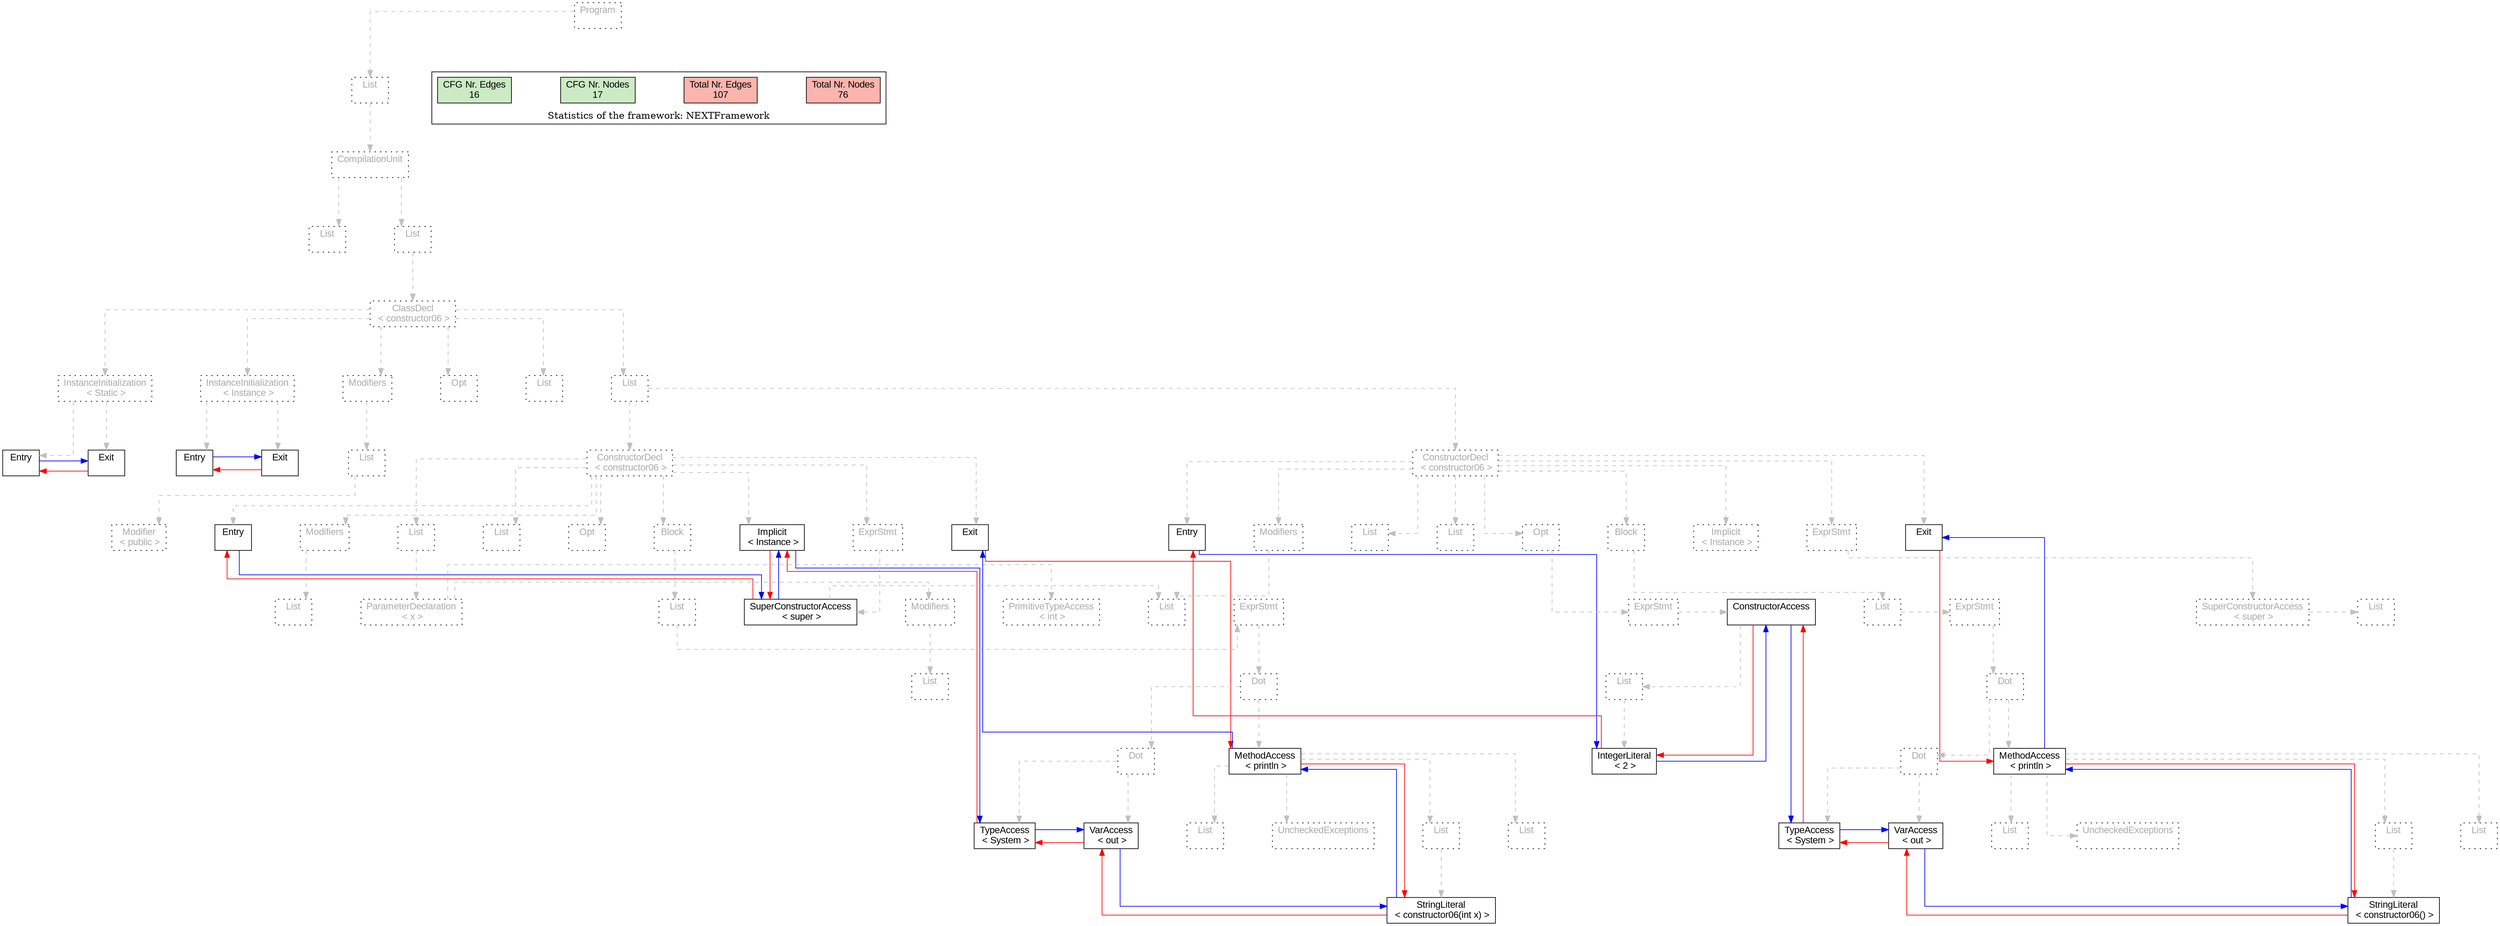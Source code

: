 digraph G {
graph [splines=ortho, nodesep="1", ranksep="1"]
node [shape=rect, fontname=Arial];
{ rank = same; "Program[0]"}
{ rank = same; "List[1]"}
{ rank = same; "CompilationUnit[2]"}
{ rank = same; "List[3]"; "List[4]"}
{ rank = same; "ClassDecl[5]"}
{ rank = same; "Modifiers[22]"; "Opt[25]"; "List[26]"; "List[27]"; "InstanceInitialization[6]"; "InstanceInitialization[14]"}
{ rank = same; "List[23]"; "ConstructorDecl[28]"; "ConstructorDecl[51]"; "Entry[7]"; "Exit[8]"; "Entry[15]"; "Exit[16]"}
{ rank = same; "Modifier[24]"; "Entry[29]"; "Implicit[29]"; "Modifiers[29]"; "List[31]"; "List[36]"; "Opt[37]"; "Block[38]"; "Exit[29]"; "ExprStmt[51]"; "Entry[52]"; "Implicit[52]"; "Modifiers[52]"; "List[54]"; "List[55]"; "Opt[56]"; "Block[61]"; "Exit[52]"; "ExprStmt[74]"}
{ rank = same; "List[30]"; "ParameterDeclaration[32]"; "List[39]"; "SuperConstructorAccess[52]"; "List[53]"; "ExprStmt[57]"; "List[62]"; "SuperConstructorAccess[75]"}
{ rank = same; "Modifiers[33]"; "PrimitiveTypeAccess[35]"; "ExprStmt[40]"; "List[53]"; "ConstructorAccess[58]"; "ExprStmt[63]"; "List[76]"}
{ rank = same; "List[34]"; "Dot[41]"; "List[59]"; "Dot[64]"}
{ rank = same; "Dot[42]"; "MethodAccess[45]"; "IntegerLiteral[60]"; "Dot[65]"; "MethodAccess[68]"}
{ rank = same; "TypeAccess[43]"; "VarAccess[44]"; "List[47]"; "List[49]"; "List[50]"; "UncheckedExceptions[46]"; "TypeAccess[66]"; "VarAccess[67]"; "List[70]"; "List[72]"; "List[73]"; "UncheckedExceptions[69]"}
{ rank = same; "StringLiteral[48]"; "StringLiteral[71]"}
"Program[0]" [label="Program\n ", style= dotted   fillcolor="#eeeeee" fontcolor="#aaaaaa"  ]
"List[1]" [label="List\n ", style= dotted   fillcolor="#eeeeee" fontcolor="#aaaaaa"  ]
"CompilationUnit[2]" [label="CompilationUnit\n ", style= dotted   fillcolor="#eeeeee" fontcolor="#aaaaaa"  ]
"List[3]" [label="List\n ", style= dotted   fillcolor="#eeeeee" fontcolor="#aaaaaa"  ]
"List[4]" [label="List\n ", style= dotted   fillcolor="#eeeeee" fontcolor="#aaaaaa"  ]
"ClassDecl[5]" [label="ClassDecl\n < constructor06 >", style= dotted   fillcolor="#eeeeee" fontcolor="#aaaaaa"  ]
"Modifiers[22]" [label="Modifiers\n ", style= dotted   fillcolor="#eeeeee" fontcolor="#aaaaaa"  ]
"List[23]" [label="List\n ", style= dotted   fillcolor="#eeeeee" fontcolor="#aaaaaa"  ]
"Modifier[24]" [label="Modifier\n < public >", style= dotted   fillcolor="#eeeeee" fontcolor="#aaaaaa"  ]
"Opt[25]" [label="Opt\n ", style= dotted   fillcolor="#eeeeee" fontcolor="#aaaaaa"  ]
"List[26]" [label="List\n ", style= dotted   fillcolor="#eeeeee" fontcolor="#aaaaaa"  ]
"List[27]" [label="List\n ", style= dotted   fillcolor="#eeeeee" fontcolor="#aaaaaa"  ]
"ConstructorDecl[28]" [label="ConstructorDecl\n < constructor06 >", style= dotted   fillcolor="#eeeeee" fontcolor="#aaaaaa"  ]
"Entry[29]" [label="Entry\n ", fillcolor=white   style=filled  ]
"Implicit[29]" [label="Implicit\n < Instance >", fillcolor=white   style=filled  ]
"Modifiers[29]" [label="Modifiers\n ", style= dotted   fillcolor="#eeeeee" fontcolor="#aaaaaa"  ]
"List[30]" [label="List\n ", style= dotted   fillcolor="#eeeeee" fontcolor="#aaaaaa"  ]
"List[31]" [label="List\n ", style= dotted   fillcolor="#eeeeee" fontcolor="#aaaaaa"  ]
"ParameterDeclaration[32]" [label="ParameterDeclaration\n < x >", style= dotted   fillcolor="#eeeeee" fontcolor="#aaaaaa"  ]
"Modifiers[33]" [label="Modifiers\n ", style= dotted   fillcolor="#eeeeee" fontcolor="#aaaaaa"  ]
"List[34]" [label="List\n ", style= dotted   fillcolor="#eeeeee" fontcolor="#aaaaaa"  ]
"PrimitiveTypeAccess[35]" [label="PrimitiveTypeAccess\n < int >", style= dotted   fillcolor="#eeeeee" fontcolor="#aaaaaa"  ]
"List[36]" [label="List\n ", style= dotted   fillcolor="#eeeeee" fontcolor="#aaaaaa"  ]
"Opt[37]" [label="Opt\n ", style= dotted   fillcolor="#eeeeee" fontcolor="#aaaaaa"  ]
"Block[38]" [label="Block\n ", style= dotted   fillcolor="#eeeeee" fontcolor="#aaaaaa"  ]
"List[39]" [label="List\n ", style= dotted   fillcolor="#eeeeee" fontcolor="#aaaaaa"  ]
"ExprStmt[40]" [label="ExprStmt\n ", style= dotted   fillcolor="#eeeeee" fontcolor="#aaaaaa"  ]
"Dot[41]" [label="Dot\n ", style= dotted   fillcolor="#eeeeee" fontcolor="#aaaaaa"  ]
"Dot[42]" [label="Dot\n ", style= dotted   fillcolor="#eeeeee" fontcolor="#aaaaaa"  ]
"TypeAccess[43]" [label="TypeAccess\n < System >", fillcolor=white   style=filled  ]
"VarAccess[44]" [label="VarAccess\n < out >", fillcolor=white   style=filled  ]
"MethodAccess[45]" [label="MethodAccess\n < println >", fillcolor=white   style=filled  ]
"List[47]" [label="List\n ", style= dotted   fillcolor="#eeeeee" fontcolor="#aaaaaa"  ]
"StringLiteral[48]" [label="StringLiteral\n < constructor06(int x) >", fillcolor=white   style=filled  ]
"List[49]" [label="List\n ", style= dotted   fillcolor="#eeeeee" fontcolor="#aaaaaa"  ]
"List[50]" [label="List\n ", style= dotted   fillcolor="#eeeeee" fontcolor="#aaaaaa"  ]
"UncheckedExceptions[46]" [label="UncheckedExceptions\n ", style= dotted   fillcolor="#eeeeee" fontcolor="#aaaaaa"  ]
"Exit[29]" [label="Exit\n ", fillcolor=white   style=filled  ]
"ExprStmt[51]" [label="ExprStmt\n ", style= dotted   fillcolor="#eeeeee" fontcolor="#aaaaaa"  ]
"SuperConstructorAccess[52]" [label="SuperConstructorAccess\n < super >", fillcolor=white   style=filled  ]
"List[53]" [label="List\n ", style= dotted   fillcolor="#eeeeee" fontcolor="#aaaaaa"  ]
"ConstructorDecl[51]" [label="ConstructorDecl\n < constructor06 >", style= dotted   fillcolor="#eeeeee" fontcolor="#aaaaaa"  ]
"Entry[52]" [label="Entry\n ", fillcolor=white   style=filled  ]
"Implicit[52]" [label="Implicit\n < Instance >", style= dotted   fillcolor="#eeeeee" fontcolor="#aaaaaa"  ]
"Modifiers[52]" [label="Modifiers\n ", style= dotted   fillcolor="#eeeeee" fontcolor="#aaaaaa"  ]
"List[53]" [label="List\n ", style= dotted   fillcolor="#eeeeee" fontcolor="#aaaaaa"  ]
"List[54]" [label="List\n ", style= dotted   fillcolor="#eeeeee" fontcolor="#aaaaaa"  ]
"List[55]" [label="List\n ", style= dotted   fillcolor="#eeeeee" fontcolor="#aaaaaa"  ]
"Opt[56]" [label="Opt\n ", style= dotted   fillcolor="#eeeeee" fontcolor="#aaaaaa"  ]
"ExprStmt[57]" [label="ExprStmt\n ", style= dotted   fillcolor="#eeeeee" fontcolor="#aaaaaa"  ]
"ConstructorAccess[58]" [label="ConstructorAccess\n ", fillcolor=white   style=filled  ]
"List[59]" [label="List\n ", style= dotted   fillcolor="#eeeeee" fontcolor="#aaaaaa"  ]
"IntegerLiteral[60]" [label="IntegerLiteral\n < 2 >", fillcolor=white   style=filled  ]
"Block[61]" [label="Block\n ", style= dotted   fillcolor="#eeeeee" fontcolor="#aaaaaa"  ]
"List[62]" [label="List\n ", style= dotted   fillcolor="#eeeeee" fontcolor="#aaaaaa"  ]
"ExprStmt[63]" [label="ExprStmt\n ", style= dotted   fillcolor="#eeeeee" fontcolor="#aaaaaa"  ]
"Dot[64]" [label="Dot\n ", style= dotted   fillcolor="#eeeeee" fontcolor="#aaaaaa"  ]
"Dot[65]" [label="Dot\n ", style= dotted   fillcolor="#eeeeee" fontcolor="#aaaaaa"  ]
"TypeAccess[66]" [label="TypeAccess\n < System >", fillcolor=white   style=filled  ]
"VarAccess[67]" [label="VarAccess\n < out >", fillcolor=white   style=filled  ]
"MethodAccess[68]" [label="MethodAccess\n < println >", fillcolor=white   style=filled  ]
"List[70]" [label="List\n ", style= dotted   fillcolor="#eeeeee" fontcolor="#aaaaaa"  ]
"StringLiteral[71]" [label="StringLiteral\n < constructor06() >", fillcolor=white   style=filled  ]
"List[72]" [label="List\n ", style= dotted   fillcolor="#eeeeee" fontcolor="#aaaaaa"  ]
"List[73]" [label="List\n ", style= dotted   fillcolor="#eeeeee" fontcolor="#aaaaaa"  ]
"UncheckedExceptions[69]" [label="UncheckedExceptions\n ", style= dotted   fillcolor="#eeeeee" fontcolor="#aaaaaa"  ]
"Exit[52]" [label="Exit\n ", fillcolor=white   style=filled  ]
"ExprStmt[74]" [label="ExprStmt\n ", style= dotted   fillcolor="#eeeeee" fontcolor="#aaaaaa"  ]
"SuperConstructorAccess[75]" [label="SuperConstructorAccess\n < super >", style= dotted   fillcolor="#eeeeee" fontcolor="#aaaaaa"  ]
"List[76]" [label="List\n ", style= dotted   fillcolor="#eeeeee" fontcolor="#aaaaaa"  ]
"InstanceInitialization[6]" [label="InstanceInitialization\n < Instance >", style= dotted   fillcolor="#eeeeee" fontcolor="#aaaaaa"  ]
"Entry[7]" [label="Entry\n ", fillcolor=white   style=filled  ]
"Exit[8]" [label="Exit\n ", fillcolor=white   style=filled  ]
"InstanceInitialization[14]" [label="InstanceInitialization\n < Static >", style= dotted   fillcolor="#eeeeee" fontcolor="#aaaaaa"  ]
"Entry[15]" [label="Entry\n ", fillcolor=white   style=filled  ]
"Exit[16]" [label="Exit\n ", fillcolor=white   style=filled  ]
"CompilationUnit[2]" -> "List[3]" [style=dashed, color=gray]
"List[23]" -> "Modifier[24]" [style=dashed, color=gray]
"Modifiers[22]" -> "List[23]" [style=dashed, color=gray]
"ClassDecl[5]" -> "Modifiers[22]" [style=dashed, color=gray]
"ClassDecl[5]" -> "Opt[25]" [style=dashed, color=gray]
"ClassDecl[5]" -> "List[26]" [style=dashed, color=gray]
"ConstructorDecl[28]" -> "Entry[29]" [style=dashed, color=gray]
"ConstructorDecl[28]" -> "Implicit[29]" [style=dashed, color=gray]
"Modifiers[29]" -> "List[30]" [style=dashed, color=gray]
"ConstructorDecl[28]" -> "Modifiers[29]" [style=dashed, color=gray]
"Modifiers[33]" -> "List[34]" [style=dashed, color=gray]
"ParameterDeclaration[32]" -> "Modifiers[33]" [style=dashed, color=gray]
"ParameterDeclaration[32]" -> "PrimitiveTypeAccess[35]" [style=dashed, color=gray]
"List[31]" -> "ParameterDeclaration[32]" [style=dashed, color=gray]
"ConstructorDecl[28]" -> "List[31]" [style=dashed, color=gray]
"ConstructorDecl[28]" -> "List[36]" [style=dashed, color=gray]
"ConstructorDecl[28]" -> "Opt[37]" [style=dashed, color=gray]
"Dot[42]" -> "TypeAccess[43]" [style=dashed, color=gray]
"Dot[42]" -> "VarAccess[44]" [style=dashed, color=gray]
"Dot[41]" -> "Dot[42]" [style=dashed, color=gray]
"List[47]" -> "StringLiteral[48]" [style=dashed, color=gray]
"MethodAccess[45]" -> "List[47]" [style=dashed, color=gray]
"MethodAccess[45]" -> "List[49]" [style=dashed, color=gray]
"MethodAccess[45]" -> "List[50]" [style=dashed, color=gray]
"MethodAccess[45]" -> "UncheckedExceptions[46]" [style=dashed, color=gray]
"Dot[41]" -> "MethodAccess[45]" [style=dashed, color=gray]
"ExprStmt[40]" -> "Dot[41]" [style=dashed, color=gray]
"List[39]" -> "ExprStmt[40]" [style=dashed, color=gray]
"Block[38]" -> "List[39]" [style=dashed, color=gray]
"ConstructorDecl[28]" -> "Block[38]" [style=dashed, color=gray]
"ConstructorDecl[28]" -> "Exit[29]" [style=dashed, color=gray]
"SuperConstructorAccess[52]" -> "List[53]" [style=dashed, color=gray]
"ExprStmt[51]" -> "SuperConstructorAccess[52]" [style=dashed, color=gray]
"ConstructorDecl[28]" -> "ExprStmt[51]" [style=dashed, color=gray]
"List[27]" -> "ConstructorDecl[28]" [style=dashed, color=gray]
"ConstructorDecl[51]" -> "Entry[52]" [style=dashed, color=gray]
"ConstructorDecl[51]" -> "Implicit[52]" [style=dashed, color=gray]
"Modifiers[52]" -> "List[53]" [style=dashed, color=gray]
"ConstructorDecl[51]" -> "Modifiers[52]" [style=dashed, color=gray]
"ConstructorDecl[51]" -> "List[54]" [style=dashed, color=gray]
"ConstructorDecl[51]" -> "List[55]" [style=dashed, color=gray]
"List[59]" -> "IntegerLiteral[60]" [style=dashed, color=gray]
"ConstructorAccess[58]" -> "List[59]" [style=dashed, color=gray]
"ExprStmt[57]" -> "ConstructorAccess[58]" [style=dashed, color=gray]
"Opt[56]" -> "ExprStmt[57]" [style=dashed, color=gray]
"ConstructorDecl[51]" -> "Opt[56]" [style=dashed, color=gray]
"Dot[65]" -> "TypeAccess[66]" [style=dashed, color=gray]
"Dot[65]" -> "VarAccess[67]" [style=dashed, color=gray]
"Dot[64]" -> "Dot[65]" [style=dashed, color=gray]
"List[70]" -> "StringLiteral[71]" [style=dashed, color=gray]
"MethodAccess[68]" -> "List[70]" [style=dashed, color=gray]
"MethodAccess[68]" -> "List[72]" [style=dashed, color=gray]
"MethodAccess[68]" -> "List[73]" [style=dashed, color=gray]
"MethodAccess[68]" -> "UncheckedExceptions[69]" [style=dashed, color=gray]
"Dot[64]" -> "MethodAccess[68]" [style=dashed, color=gray]
"ExprStmt[63]" -> "Dot[64]" [style=dashed, color=gray]
"List[62]" -> "ExprStmt[63]" [style=dashed, color=gray]
"Block[61]" -> "List[62]" [style=dashed, color=gray]
"ConstructorDecl[51]" -> "Block[61]" [style=dashed, color=gray]
"ConstructorDecl[51]" -> "Exit[52]" [style=dashed, color=gray]
"SuperConstructorAccess[75]" -> "List[76]" [style=dashed, color=gray]
"ExprStmt[74]" -> "SuperConstructorAccess[75]" [style=dashed, color=gray]
"ConstructorDecl[51]" -> "ExprStmt[74]" [style=dashed, color=gray]
"List[27]" -> "ConstructorDecl[51]" [style=dashed, color=gray]
"ClassDecl[5]" -> "List[27]" [style=dashed, color=gray]
"InstanceInitialization[6]" -> "Entry[7]" [style=dashed, color=gray]
"InstanceInitialization[6]" -> "Exit[8]" [style=dashed, color=gray]
"InstanceInitialization[14]" -> "Entry[15]" [style=dashed, color=gray]
"InstanceInitialization[14]" -> "Exit[16]" [style=dashed, color=gray]
"ClassDecl[5]" -> "InstanceInitialization[6]" [style=dashed, color=gray]
"ClassDecl[5]" -> "InstanceInitialization[14]" [style=dashed, color=gray]
"List[4]" -> "ClassDecl[5]" [style=dashed, color=gray]
"CompilationUnit[2]" -> "List[4]" [style=dashed, color=gray]
"List[1]" -> "CompilationUnit[2]" [style=dashed, color=gray]
"Program[0]" -> "List[1]" [style=dashed, color=gray]
"Exit[16]" -> "Entry[15]" [color=red, constraint=false]
"Entry[15]" -> "Exit[16]" [color=blue, constraint=false, xlabel=" "] 
"Exit[8]" -> "Entry[7]" [color=red, constraint=false]
"Entry[7]" -> "Exit[8]" [color=blue, constraint=false, xlabel=" "] 
"Exit[29]" -> "MethodAccess[45]" [color=red, constraint=false]
"MethodAccess[45]" -> "Exit[29]" [color=blue, constraint=false, xlabel=" "] 
"MethodAccess[45]" -> "StringLiteral[48]" [color=red, constraint=false]
"StringLiteral[48]" -> "MethodAccess[45]" [color=blue, constraint=false, xlabel=" "] 
"StringLiteral[48]" -> "VarAccess[44]" [color=red, constraint=false]
"VarAccess[44]" -> "StringLiteral[48]" [color=blue, constraint=false, xlabel=" "] 
"VarAccess[44]" -> "TypeAccess[43]" [color=red, constraint=false]
"TypeAccess[43]" -> "VarAccess[44]" [color=blue, constraint=false, xlabel=" "] 
"TypeAccess[43]" -> "Implicit[29]" [color=red, constraint=false]
"Implicit[29]" -> "TypeAccess[43]" [color=blue, constraint=false, xlabel=" "] 
"Implicit[29]" -> "SuperConstructorAccess[52]" [color=red, constraint=false]
"SuperConstructorAccess[52]" -> "Implicit[29]" [color=blue, constraint=false, xlabel=" "] 
"SuperConstructorAccess[52]" -> "Entry[29]" [color=red, constraint=false]
"Entry[29]" -> "SuperConstructorAccess[52]" [color=blue, constraint=false, xlabel=" "] 
"Exit[52]" -> "MethodAccess[68]" [color=red, constraint=false]
"MethodAccess[68]" -> "Exit[52]" [color=blue, constraint=false, xlabel=" "] 
"MethodAccess[68]" -> "StringLiteral[71]" [color=red, constraint=false]
"StringLiteral[71]" -> "MethodAccess[68]" [color=blue, constraint=false, xlabel=" "] 
"StringLiteral[71]" -> "VarAccess[67]" [color=red, constraint=false]
"VarAccess[67]" -> "StringLiteral[71]" [color=blue, constraint=false, xlabel=" "] 
"VarAccess[67]" -> "TypeAccess[66]" [color=red, constraint=false]
"TypeAccess[66]" -> "VarAccess[67]" [color=blue, constraint=false, xlabel=" "] 
"TypeAccess[66]" -> "ConstructorAccess[58]" [color=red, constraint=false]
"ConstructorAccess[58]" -> "TypeAccess[66]" [color=blue, constraint=false, xlabel=" "] 
"ConstructorAccess[58]" -> "IntegerLiteral[60]" [color=red, constraint=false]
"IntegerLiteral[60]" -> "ConstructorAccess[58]" [color=blue, constraint=false, xlabel=" "] 
"IntegerLiteral[60]" -> "Entry[52]" [color=red, constraint=false]
"Entry[52]" -> "IntegerLiteral[60]" [color=blue, constraint=false, xlabel=" "] 
"List[3]" -> "List[4]" [style=invis]
"InstanceInitialization[14]" -> "InstanceInitialization[6]" -> "Modifiers[22]" -> "Opt[25]" -> "List[26]" -> "List[27]" [style=invis]
"ConstructorDecl[28]" -> "ConstructorDecl[51]" [style=invis]
"Entry[29]" -> "Modifiers[29]" -> "List[31]" -> "List[36]" -> "Opt[37]" -> "Block[38]" -> "Exit[29]" [style=invis]
"Modifiers[33]" -> "PrimitiveTypeAccess[35]" [style=invis]
"Dot[42]" -> "MethodAccess[45]" [style=invis]
"TypeAccess[43]" -> "VarAccess[44]" [style=invis]
"Entry[52]" -> "Modifiers[52]" -> "List[54]" -> "List[55]" -> "Opt[56]" -> "Block[61]" -> "Exit[52]" [style=invis]
"Dot[65]" -> "MethodAccess[68]" [style=invis]
"TypeAccess[66]" -> "VarAccess[67]" [style=invis]
"Entry[7]" -> "Exit[8]" [style=invis]
"Entry[15]" -> "Exit[16]" [style=invis]

subgraph cluster_legend {
{node [style=filled, fillcolor=1, colorscheme="pastel13"]
Nodes [label="Total Nr. Nodes
76", fillcolor=1]
Edges [label="Total Nr. Edges
107", fillcolor=1]
NodesCFG [label="CFG Nr. Nodes
17", fillcolor=3]
EdgesCFG [label="CFG Nr. Edges
16", fillcolor=3]
Nodes-> "Program[0]" -> NodesCFG  [style="invis"]
Edges -> "Program[0]" ->EdgesCFG [style="invis"]}
label = "Statistics of the framework: NEXTFramework"
style="solid"
ranksep=0.05
nodesep=0.01
labelloc = b
len=2
}}